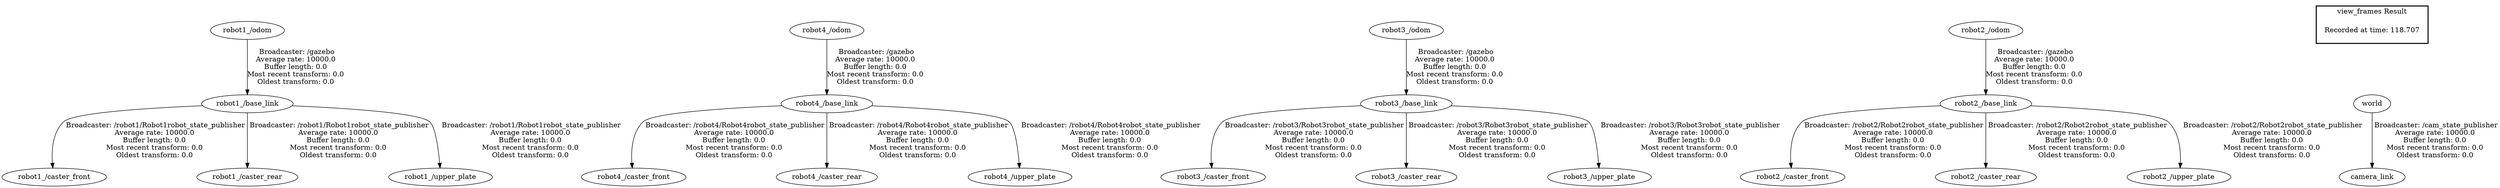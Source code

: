digraph G {
"robot1_/odom" -> "robot1_/base_link"[label=" Broadcaster: /gazebo\nAverage rate: 10000.0\nBuffer length: 0.0\nMost recent transform: 0.0\nOldest transform: 0.0\n"];
"robot1_/base_link" -> "robot1_/caster_front"[label=" Broadcaster: /robot1/Robot1robot_state_publisher\nAverage rate: 10000.0\nBuffer length: 0.0\nMost recent transform: 0.0\nOldest transform: 0.0\n"];
"robot1_/base_link" -> "robot1_/caster_rear"[label=" Broadcaster: /robot1/Robot1robot_state_publisher\nAverage rate: 10000.0\nBuffer length: 0.0\nMost recent transform: 0.0\nOldest transform: 0.0\n"];
"robot1_/base_link" -> "robot1_/upper_plate"[label=" Broadcaster: /robot1/Robot1robot_state_publisher\nAverage rate: 10000.0\nBuffer length: 0.0\nMost recent transform: 0.0\nOldest transform: 0.0\n"];
"robot4_/odom" -> "robot4_/base_link"[label=" Broadcaster: /gazebo\nAverage rate: 10000.0\nBuffer length: 0.0\nMost recent transform: 0.0\nOldest transform: 0.0\n"];
"robot4_/base_link" -> "robot4_/caster_front"[label=" Broadcaster: /robot4/Robot4robot_state_publisher\nAverage rate: 10000.0\nBuffer length: 0.0\nMost recent transform: 0.0\nOldest transform: 0.0\n"];
"robot4_/base_link" -> "robot4_/caster_rear"[label=" Broadcaster: /robot4/Robot4robot_state_publisher\nAverage rate: 10000.0\nBuffer length: 0.0\nMost recent transform: 0.0\nOldest transform: 0.0\n"];
"robot4_/base_link" -> "robot4_/upper_plate"[label=" Broadcaster: /robot4/Robot4robot_state_publisher\nAverage rate: 10000.0\nBuffer length: 0.0\nMost recent transform: 0.0\nOldest transform: 0.0\n"];
"robot3_/odom" -> "robot3_/base_link"[label=" Broadcaster: /gazebo\nAverage rate: 10000.0\nBuffer length: 0.0\nMost recent transform: 0.0\nOldest transform: 0.0\n"];
"robot3_/base_link" -> "robot3_/caster_front"[label=" Broadcaster: /robot3/Robot3robot_state_publisher\nAverage rate: 10000.0\nBuffer length: 0.0\nMost recent transform: 0.0\nOldest transform: 0.0\n"];
"robot3_/base_link" -> "robot3_/caster_rear"[label=" Broadcaster: /robot3/Robot3robot_state_publisher\nAverage rate: 10000.0\nBuffer length: 0.0\nMost recent transform: 0.0\nOldest transform: 0.0\n"];
"robot3_/base_link" -> "robot3_/upper_plate"[label=" Broadcaster: /robot3/Robot3robot_state_publisher\nAverage rate: 10000.0\nBuffer length: 0.0\nMost recent transform: 0.0\nOldest transform: 0.0\n"];
"robot2_/odom" -> "robot2_/base_link"[label=" Broadcaster: /gazebo\nAverage rate: 10000.0\nBuffer length: 0.0\nMost recent transform: 0.0\nOldest transform: 0.0\n"];
"robot2_/base_link" -> "robot2_/caster_front"[label=" Broadcaster: /robot2/Robot2robot_state_publisher\nAverage rate: 10000.0\nBuffer length: 0.0\nMost recent transform: 0.0\nOldest transform: 0.0\n"];
"robot2_/base_link" -> "robot2_/caster_rear"[label=" Broadcaster: /robot2/Robot2robot_state_publisher\nAverage rate: 10000.0\nBuffer length: 0.0\nMost recent transform: 0.0\nOldest transform: 0.0\n"];
"robot2_/base_link" -> "robot2_/upper_plate"[label=" Broadcaster: /robot2/Robot2robot_state_publisher\nAverage rate: 10000.0\nBuffer length: 0.0\nMost recent transform: 0.0\nOldest transform: 0.0\n"];
"world" -> "camera_link"[label=" Broadcaster: /cam_state_publisher\nAverage rate: 10000.0\nBuffer length: 0.0\nMost recent transform: 0.0\nOldest transform: 0.0\n"];
edge [style=invis];
 subgraph cluster_legend { style=bold; color=black; label ="view_frames Result";
"Recorded at time: 118.707"[ shape=plaintext ] ;
}->"world";
}